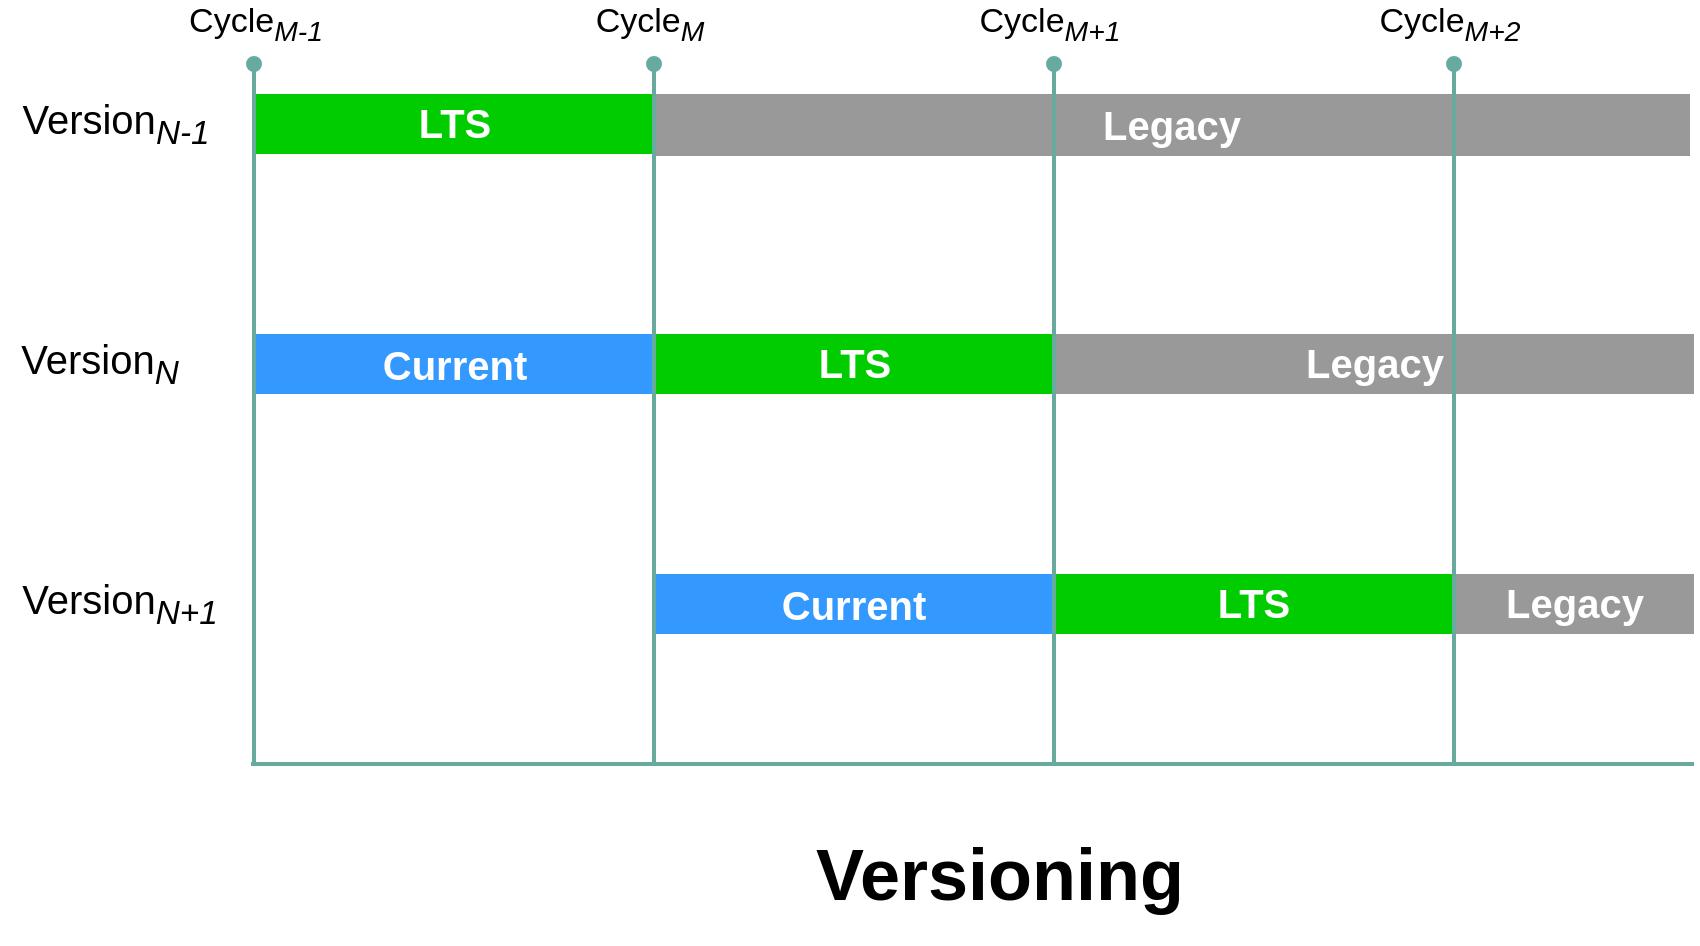 <mxfile userAgent="Mozilla/5.0 (Windows NT 10.0; Win64; x64) AppleWebKit/537.36 (KHTML, like Gecko) draw.io/9.3.1 Chrome/66.0.336.181 Electron/3.0.6 Safari/537.36" version="9.3.1" editor="www.draw.io" type="device"><diagram id="77aa162e-25bd-6242-c27f-578fccb482ac" name="第 1 页"><mxGraphModel dx="1855" dy="604" grid="1" gridSize="10" guides="1" tooltips="1" connect="1" arrows="1" fold="1" page="1" pageScale="1" pageWidth="827" pageHeight="1169" background="#ffffff" math="0" shadow="0"><root><mxCell id="0"/><mxCell id="1" parent="0"/><mxCell id="18" value="&lt;b&gt;&lt;font style=&quot;font-size: 20px&quot;&gt;LTS&lt;/font&gt;&lt;/b&gt;" style="rounded=0;whiteSpace=wrap;html=1;fillColor=#00CC00;strokeColor=none;fontColor=#ffffff;fontSize=17;" parent="1" vertex="1"><mxGeometry x="241" y="185" width="199" height="30" as="geometry"/></mxCell><mxCell id="16" value="&lt;b&gt;&lt;font style=&quot;font-size: 20px&quot;&gt;Current&lt;/font&gt;&lt;/b&gt;" style="rounded=0;whiteSpace=wrap;html=1;fillColor=#3399FF;strokeColor=none;fontColor=#ffffff;" parent="1" vertex="1"><mxGeometry x="41" y="185" width="199" height="30" as="geometry"/></mxCell><mxCell id="15" value="&lt;b&gt;&lt;font style=&quot;font-size: 20px&quot;&gt;LTS&lt;/font&gt;&lt;/b&gt;" style="rounded=0;whiteSpace=wrap;html=1;fillColor=#00CC00;strokeColor=none;fontColor=#ffffff;fontSize=17;" parent="1" vertex="1"><mxGeometry x="41" y="65" width="199" height="30" as="geometry"/></mxCell><mxCell id="17" value="&lt;h2 id=&quot;legacy-versions&quot;&gt;&lt;font color=&quot;#ffffff&quot; style=&quot;font-size: 20px&quot;&gt;Legacy&lt;/font&gt;&lt;/h2&gt;" style="rounded=0;whiteSpace=wrap;html=1;fillColor=#999999;strokeColor=none;" parent="1" vertex="1"><mxGeometry x="240" y="65" width="518" height="31" as="geometry"/></mxCell><mxCell id="22" value="&lt;h2 id=&quot;legacy-versions&quot;&gt;&lt;font color=&quot;#ffffff&quot; style=&quot;font-size: 20px&quot;&gt;Legacy&lt;/font&gt;&lt;/h2&gt;" style="rounded=0;whiteSpace=wrap;html=1;fillColor=#999999;strokeColor=none;" parent="1" vertex="1"><mxGeometry x="441" y="185" width="319" height="30" as="geometry"/></mxCell><mxCell id="19" value="&lt;b&gt;&lt;font style=&quot;font-size: 20px&quot;&gt;Current&lt;/font&gt;&lt;/b&gt;" style="rounded=0;whiteSpace=wrap;html=1;fillColor=#3399FF;strokeColor=none;fontColor=#ffffff;" parent="1" vertex="1"><mxGeometry x="241" y="305" width="198" height="30" as="geometry"/></mxCell><mxCell id="24" value="&lt;b&gt;&lt;font style=&quot;font-size: 20px&quot;&gt;LTS&lt;/font&gt;&lt;/b&gt;" style="rounded=0;whiteSpace=wrap;html=1;fillColor=#00CC00;strokeColor=none;fontColor=#ffffff;fontSize=17;" parent="1" vertex="1"><mxGeometry x="441" y="305" width="198" height="30" as="geometry"/></mxCell><mxCell id="40" value="&lt;h2 id=&quot;legacy-versions&quot;&gt;&lt;font color=&quot;#ffffff&quot; style=&quot;font-size: 20px&quot;&gt;Legacy&lt;/font&gt;&lt;/h2&gt;" style="rounded=0;whiteSpace=wrap;html=1;fillColor=#999999;strokeColor=none;" parent="1" vertex="1"><mxGeometry x="641" y="305" width="119" height="30" as="geometry"/></mxCell><mxCell id="4" value="" style="endArrow=none;html=1;strokeWidth=2;endFill=0;strokeColor=#67AB9F;" parent="1" edge="1"><mxGeometry width="50" height="50" relative="1" as="geometry"><mxPoint x="38.5" y="400" as="sourcePoint"/><mxPoint x="760" y="400" as="targetPoint"/></mxGeometry></mxCell><mxCell id="5" value="&lt;font style=&quot;font-size: 20px&quot;&gt;Version&lt;sub&gt;&lt;i&gt;N-1&lt;/i&gt;&lt;/sub&gt;&lt;/font&gt;" style="text;html=1;strokeColor=none;fillColor=none;align=center;verticalAlign=middle;whiteSpace=wrap;rounded=0;" parent="1" vertex="1"><mxGeometry x="-79" y="65" width="100" height="30" as="geometry"/></mxCell><mxCell id="9" value="" style="endArrow=none;html=1;strokeWidth=2;endFill=0;startArrow=oval;startFill=1;strokeColor=#67AB9F;" parent="1" edge="1"><mxGeometry width="50" height="50" relative="1" as="geometry"><mxPoint x="240" y="50" as="sourcePoint"/><mxPoint x="240" y="400" as="targetPoint"/></mxGeometry></mxCell><mxCell id="12" value="" style="endArrow=none;html=1;strokeWidth=2;endFill=0;startArrow=oval;startFill=1;strokeColor=#67AB9F;jumpSize=6;" parent="1" edge="1"><mxGeometry width="50" height="50" relative="1" as="geometry"><mxPoint x="40" y="50" as="sourcePoint"/><mxPoint x="40" y="400" as="targetPoint"/></mxGeometry></mxCell><mxCell id="13" value="" style="endArrow=none;html=1;strokeWidth=2;endFill=0;startArrow=oval;startFill=1;strokeColor=#67AB9F;" parent="1" edge="1"><mxGeometry width="50" height="50" relative="1" as="geometry"><mxPoint x="440" y="50" as="sourcePoint"/><mxPoint x="440" y="400" as="targetPoint"/></mxGeometry></mxCell><mxCell id="14" value="" style="endArrow=none;html=1;strokeWidth=2;endFill=0;startArrow=oval;startFill=1;strokeColor=#67AB9F;" parent="1" edge="1"><mxGeometry width="50" height="50" relative="1" as="geometry"><mxPoint x="640" y="50" as="sourcePoint"/><mxPoint x="640" y="400" as="targetPoint"/></mxGeometry></mxCell><mxCell id="28" value="Cycle&lt;i&gt;&lt;sub&gt;M-1&lt;/sub&gt;&lt;/i&gt;" style="text;html=1;strokeColor=none;fillColor=none;align=center;verticalAlign=middle;whiteSpace=wrap;rounded=0;fontSize=17;" parent="1" vertex="1"><mxGeometry x="-29" y="20" width="140" height="20" as="geometry"/></mxCell><mxCell id="34" value="Versioning" style="text;html=1;strokeColor=none;fillColor=none;align=center;verticalAlign=middle;whiteSpace=wrap;rounded=0;fontSize=36;fontStyle=1" parent="1" vertex="1"><mxGeometry x="262" y="420" width="302" height="70" as="geometry"/></mxCell><mxCell id="35" value="&lt;font style=&quot;font-size: 20px&quot;&gt;Version&lt;sub&gt;&lt;i&gt;N&lt;/i&gt;&lt;/sub&gt;&lt;/font&gt;" style="text;html=1;strokeColor=none;fillColor=none;align=center;verticalAlign=middle;whiteSpace=wrap;rounded=0;" parent="1" vertex="1"><mxGeometry x="-87" y="185" width="100" height="30" as="geometry"/></mxCell><mxCell id="36" value="&lt;font style=&quot;font-size: 20px&quot;&gt;Version&lt;sub&gt;&lt;i&gt;N+1&lt;/i&gt;&lt;/sub&gt;&lt;/font&gt;" style="text;html=1;strokeColor=none;fillColor=none;align=center;verticalAlign=middle;whiteSpace=wrap;rounded=0;" parent="1" vertex="1"><mxGeometry x="-77" y="305" width="100" height="30" as="geometry"/></mxCell><mxCell id="37" value="Cycle&lt;i&gt;&lt;sub&gt;M+2&lt;/sub&gt;&lt;/i&gt;" style="text;html=1;strokeColor=none;fillColor=none;align=center;verticalAlign=middle;whiteSpace=wrap;rounded=0;fontSize=17;" parent="1" vertex="1"><mxGeometry x="568" y="20" width="140" height="20" as="geometry"/></mxCell><mxCell id="38" value="Cycle&lt;i&gt;&lt;sub&gt;M&lt;/sub&gt;&lt;/i&gt;" style="text;html=1;strokeColor=none;fillColor=none;align=center;verticalAlign=middle;whiteSpace=wrap;rounded=0;fontSize=17;" parent="1" vertex="1"><mxGeometry x="168" y="20" width="140" height="20" as="geometry"/></mxCell><mxCell id="39" value="Cycle&lt;i&gt;&lt;sub&gt;M+1&lt;/sub&gt;&lt;/i&gt;" style="text;html=1;strokeColor=none;fillColor=none;align=center;verticalAlign=middle;whiteSpace=wrap;rounded=0;fontSize=17;" parent="1" vertex="1"><mxGeometry x="368" y="20" width="140" height="20" as="geometry"/></mxCell></root></mxGraphModel></diagram></mxfile>